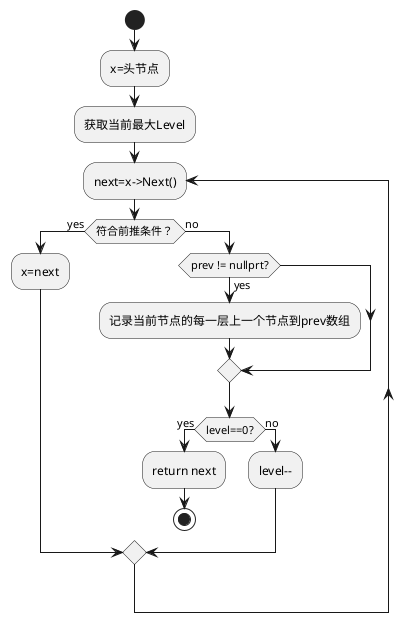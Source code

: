 @startuml
start
:x=头节点;
:获取当前最大Level;
repeat:next=x->Next();
if(符合前推条件？) then (yes)
    :x=next;
else(no)
    if(prev != nullprt?) then(yes)
        :记录当前节点的每一层上一个节点到prev数组;
    endif
        if(level==0?) then(yes)
            :return next;
            stop
        else(no)
            :level--;
        endif
endif
@enduml